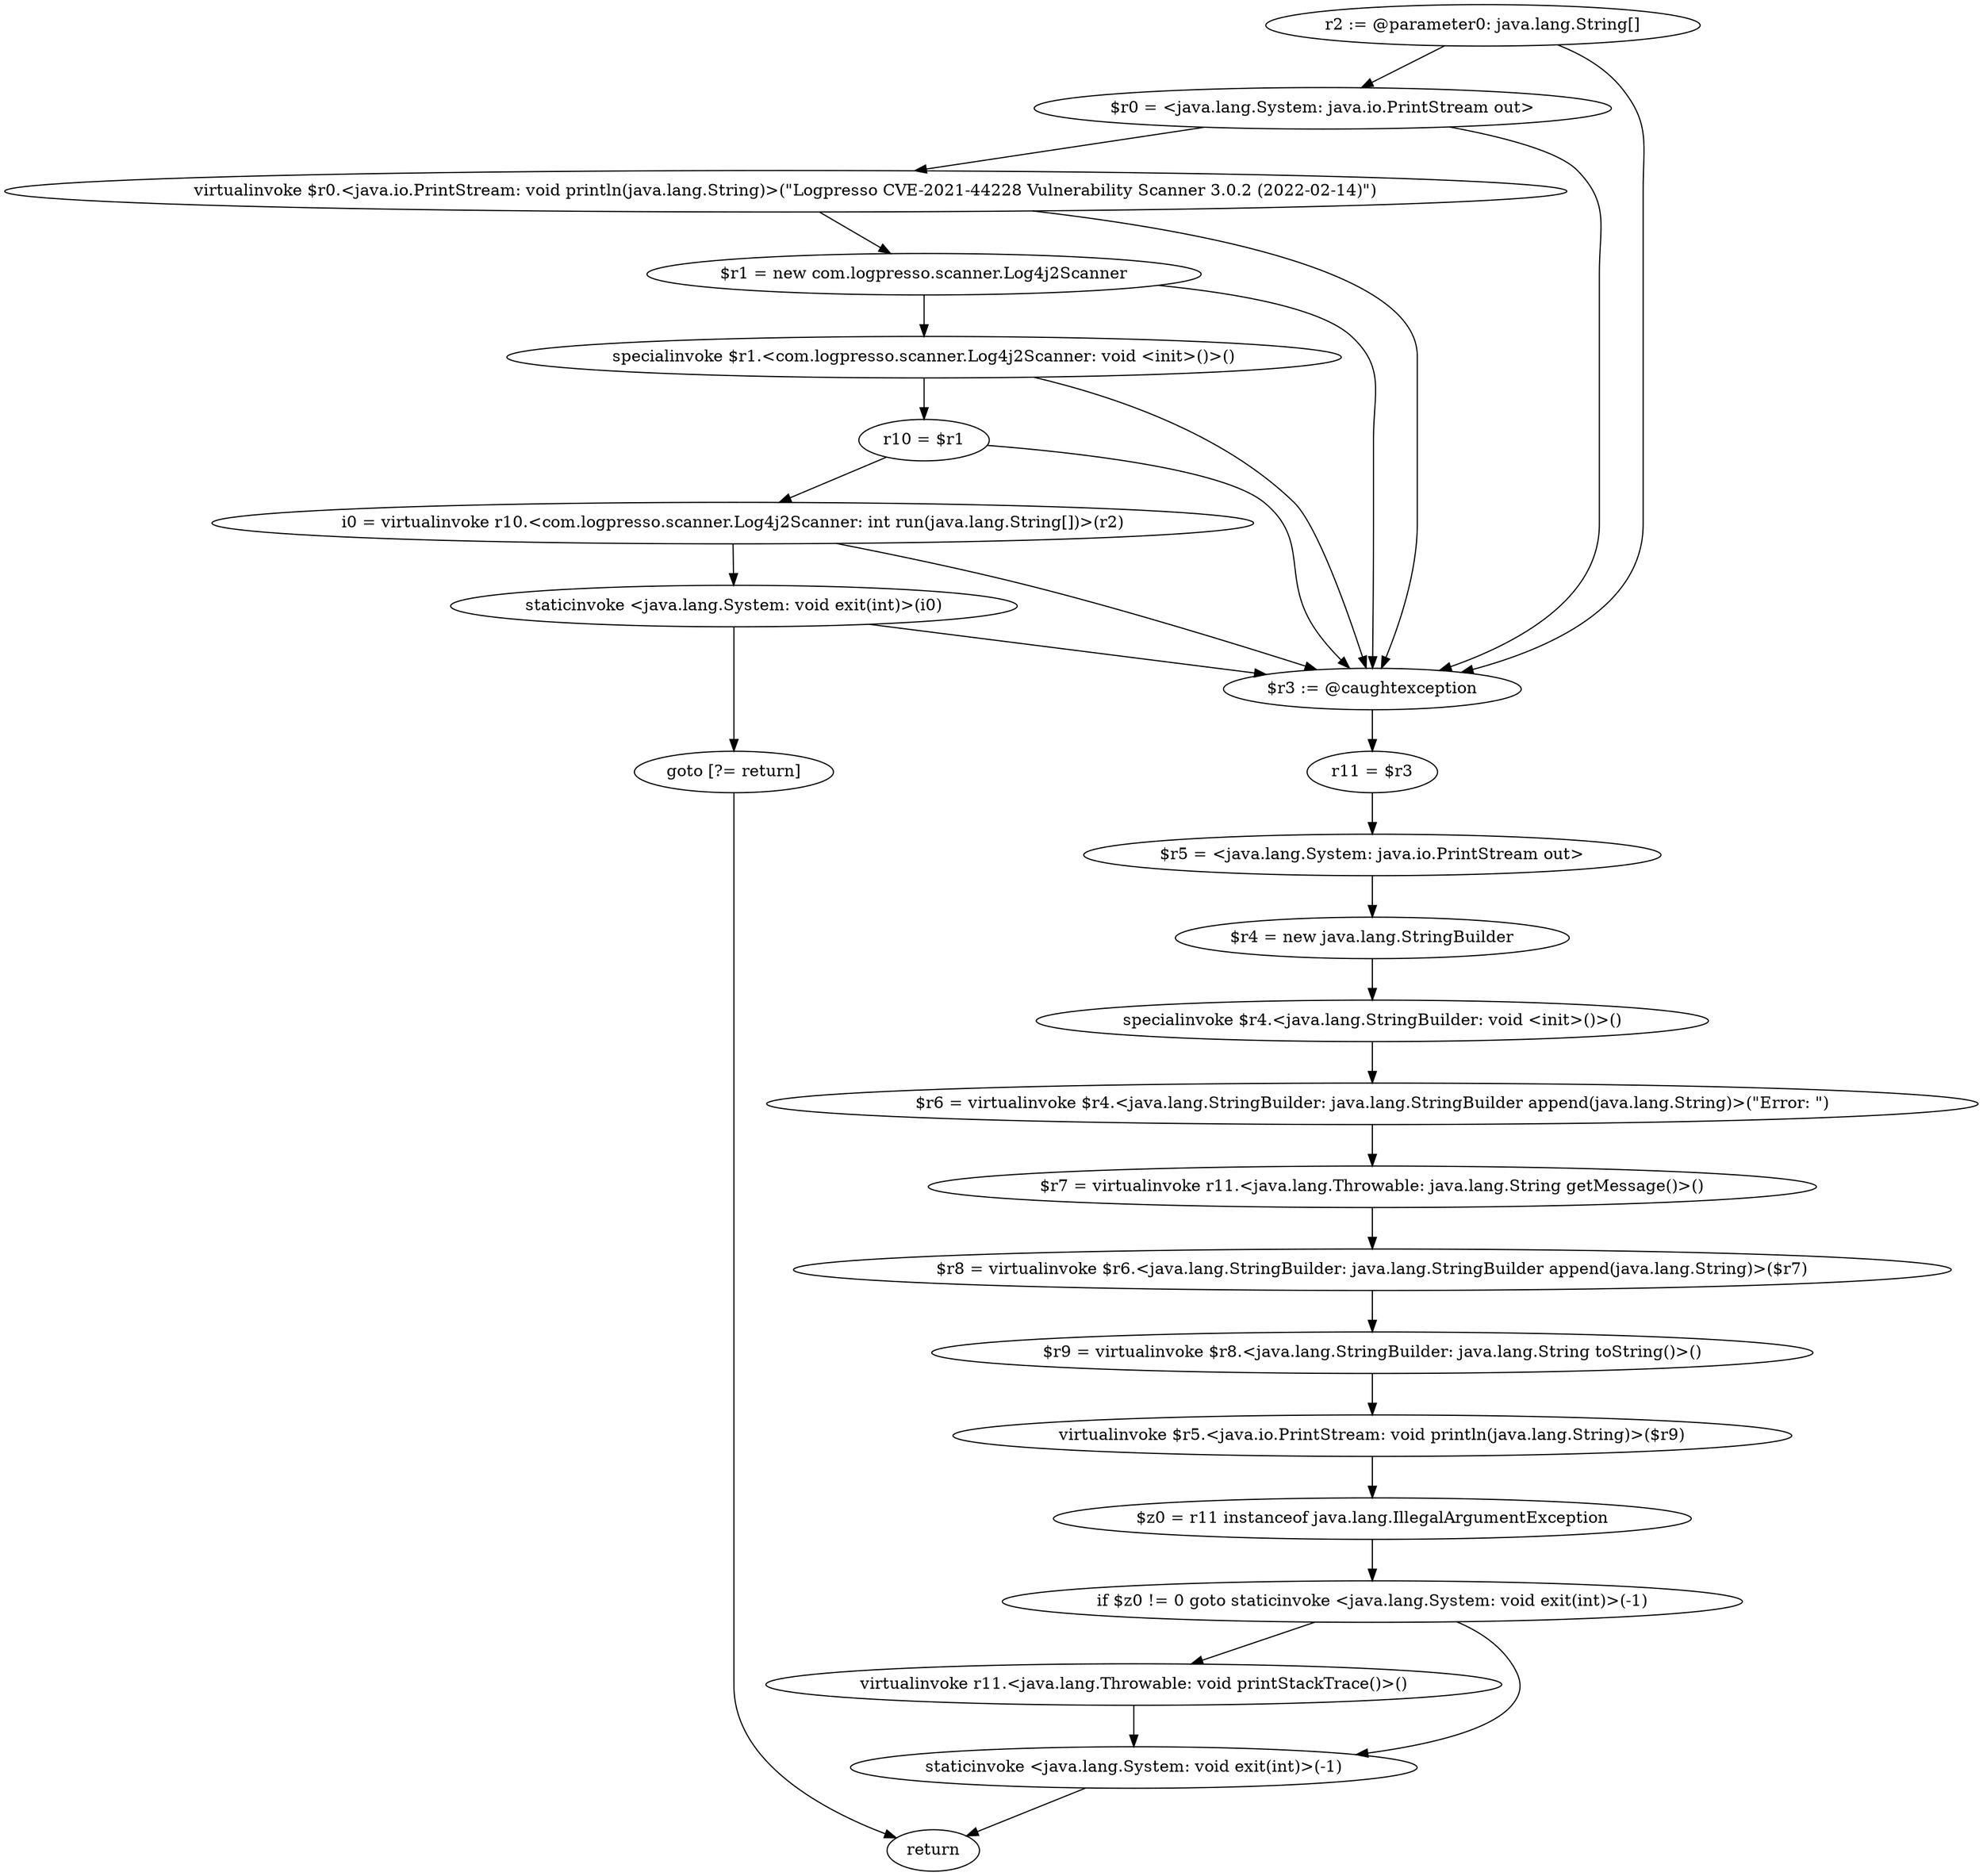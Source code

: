 digraph "unitGraph" {
    "r2 := @parameter0: java.lang.String[]"
    "$r0 = <java.lang.System: java.io.PrintStream out>"
    "virtualinvoke $r0.<java.io.PrintStream: void println(java.lang.String)>(\"Logpresso CVE-2021-44228 Vulnerability Scanner 3.0.2 (2022-02-14)\")"
    "$r1 = new com.logpresso.scanner.Log4j2Scanner"
    "specialinvoke $r1.<com.logpresso.scanner.Log4j2Scanner: void <init>()>()"
    "r10 = $r1"
    "i0 = virtualinvoke r10.<com.logpresso.scanner.Log4j2Scanner: int run(java.lang.String[])>(r2)"
    "staticinvoke <java.lang.System: void exit(int)>(i0)"
    "goto [?= return]"
    "$r3 := @caughtexception"
    "r11 = $r3"
    "$r5 = <java.lang.System: java.io.PrintStream out>"
    "$r4 = new java.lang.StringBuilder"
    "specialinvoke $r4.<java.lang.StringBuilder: void <init>()>()"
    "$r6 = virtualinvoke $r4.<java.lang.StringBuilder: java.lang.StringBuilder append(java.lang.String)>(\"Error: \")"
    "$r7 = virtualinvoke r11.<java.lang.Throwable: java.lang.String getMessage()>()"
    "$r8 = virtualinvoke $r6.<java.lang.StringBuilder: java.lang.StringBuilder append(java.lang.String)>($r7)"
    "$r9 = virtualinvoke $r8.<java.lang.StringBuilder: java.lang.String toString()>()"
    "virtualinvoke $r5.<java.io.PrintStream: void println(java.lang.String)>($r9)"
    "$z0 = r11 instanceof java.lang.IllegalArgumentException"
    "if $z0 != 0 goto staticinvoke <java.lang.System: void exit(int)>(-1)"
    "virtualinvoke r11.<java.lang.Throwable: void printStackTrace()>()"
    "staticinvoke <java.lang.System: void exit(int)>(-1)"
    "return"
    "r2 := @parameter0: java.lang.String[]"->"$r0 = <java.lang.System: java.io.PrintStream out>";
    "r2 := @parameter0: java.lang.String[]"->"$r3 := @caughtexception";
    "$r0 = <java.lang.System: java.io.PrintStream out>"->"virtualinvoke $r0.<java.io.PrintStream: void println(java.lang.String)>(\"Logpresso CVE-2021-44228 Vulnerability Scanner 3.0.2 (2022-02-14)\")";
    "$r0 = <java.lang.System: java.io.PrintStream out>"->"$r3 := @caughtexception";
    "virtualinvoke $r0.<java.io.PrintStream: void println(java.lang.String)>(\"Logpresso CVE-2021-44228 Vulnerability Scanner 3.0.2 (2022-02-14)\")"->"$r1 = new com.logpresso.scanner.Log4j2Scanner";
    "virtualinvoke $r0.<java.io.PrintStream: void println(java.lang.String)>(\"Logpresso CVE-2021-44228 Vulnerability Scanner 3.0.2 (2022-02-14)\")"->"$r3 := @caughtexception";
    "$r1 = new com.logpresso.scanner.Log4j2Scanner"->"specialinvoke $r1.<com.logpresso.scanner.Log4j2Scanner: void <init>()>()";
    "$r1 = new com.logpresso.scanner.Log4j2Scanner"->"$r3 := @caughtexception";
    "specialinvoke $r1.<com.logpresso.scanner.Log4j2Scanner: void <init>()>()"->"r10 = $r1";
    "specialinvoke $r1.<com.logpresso.scanner.Log4j2Scanner: void <init>()>()"->"$r3 := @caughtexception";
    "r10 = $r1"->"i0 = virtualinvoke r10.<com.logpresso.scanner.Log4j2Scanner: int run(java.lang.String[])>(r2)";
    "r10 = $r1"->"$r3 := @caughtexception";
    "i0 = virtualinvoke r10.<com.logpresso.scanner.Log4j2Scanner: int run(java.lang.String[])>(r2)"->"staticinvoke <java.lang.System: void exit(int)>(i0)";
    "i0 = virtualinvoke r10.<com.logpresso.scanner.Log4j2Scanner: int run(java.lang.String[])>(r2)"->"$r3 := @caughtexception";
    "staticinvoke <java.lang.System: void exit(int)>(i0)"->"goto [?= return]";
    "staticinvoke <java.lang.System: void exit(int)>(i0)"->"$r3 := @caughtexception";
    "goto [?= return]"->"return";
    "$r3 := @caughtexception"->"r11 = $r3";
    "r11 = $r3"->"$r5 = <java.lang.System: java.io.PrintStream out>";
    "$r5 = <java.lang.System: java.io.PrintStream out>"->"$r4 = new java.lang.StringBuilder";
    "$r4 = new java.lang.StringBuilder"->"specialinvoke $r4.<java.lang.StringBuilder: void <init>()>()";
    "specialinvoke $r4.<java.lang.StringBuilder: void <init>()>()"->"$r6 = virtualinvoke $r4.<java.lang.StringBuilder: java.lang.StringBuilder append(java.lang.String)>(\"Error: \")";
    "$r6 = virtualinvoke $r4.<java.lang.StringBuilder: java.lang.StringBuilder append(java.lang.String)>(\"Error: \")"->"$r7 = virtualinvoke r11.<java.lang.Throwable: java.lang.String getMessage()>()";
    "$r7 = virtualinvoke r11.<java.lang.Throwable: java.lang.String getMessage()>()"->"$r8 = virtualinvoke $r6.<java.lang.StringBuilder: java.lang.StringBuilder append(java.lang.String)>($r7)";
    "$r8 = virtualinvoke $r6.<java.lang.StringBuilder: java.lang.StringBuilder append(java.lang.String)>($r7)"->"$r9 = virtualinvoke $r8.<java.lang.StringBuilder: java.lang.String toString()>()";
    "$r9 = virtualinvoke $r8.<java.lang.StringBuilder: java.lang.String toString()>()"->"virtualinvoke $r5.<java.io.PrintStream: void println(java.lang.String)>($r9)";
    "virtualinvoke $r5.<java.io.PrintStream: void println(java.lang.String)>($r9)"->"$z0 = r11 instanceof java.lang.IllegalArgumentException";
    "$z0 = r11 instanceof java.lang.IllegalArgumentException"->"if $z0 != 0 goto staticinvoke <java.lang.System: void exit(int)>(-1)";
    "if $z0 != 0 goto staticinvoke <java.lang.System: void exit(int)>(-1)"->"virtualinvoke r11.<java.lang.Throwable: void printStackTrace()>()";
    "if $z0 != 0 goto staticinvoke <java.lang.System: void exit(int)>(-1)"->"staticinvoke <java.lang.System: void exit(int)>(-1)";
    "virtualinvoke r11.<java.lang.Throwable: void printStackTrace()>()"->"staticinvoke <java.lang.System: void exit(int)>(-1)";
    "staticinvoke <java.lang.System: void exit(int)>(-1)"->"return";
}
